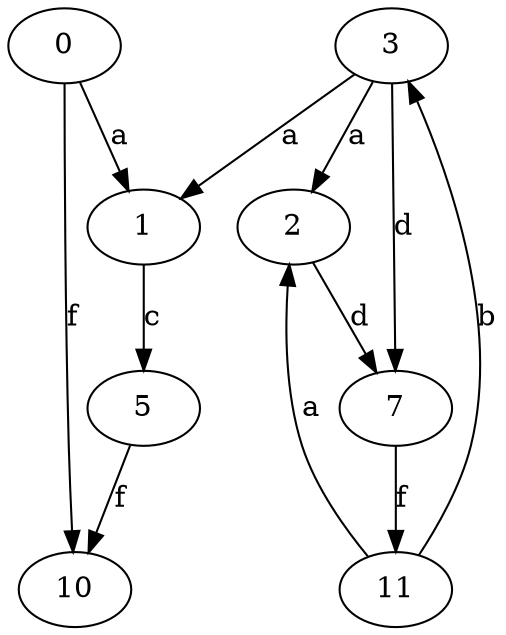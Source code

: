 strict digraph  {
1;
0;
2;
3;
5;
7;
10;
11;
1 -> 5  [label=c];
0 -> 1  [label=a];
0 -> 10  [label=f];
2 -> 7  [label=d];
3 -> 1  [label=a];
3 -> 2  [label=a];
3 -> 7  [label=d];
5 -> 10  [label=f];
7 -> 11  [label=f];
11 -> 2  [label=a];
11 -> 3  [label=b];
}
